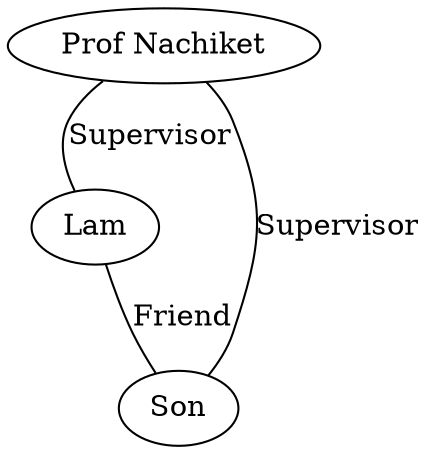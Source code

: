 graph G {
0[label="Prof Nachiket"];
1[label=Lam];
2[label=Son];
0--1 [label=Supervisor];
0--2 [label=Supervisor];
1--2 [label=Friend];
}
